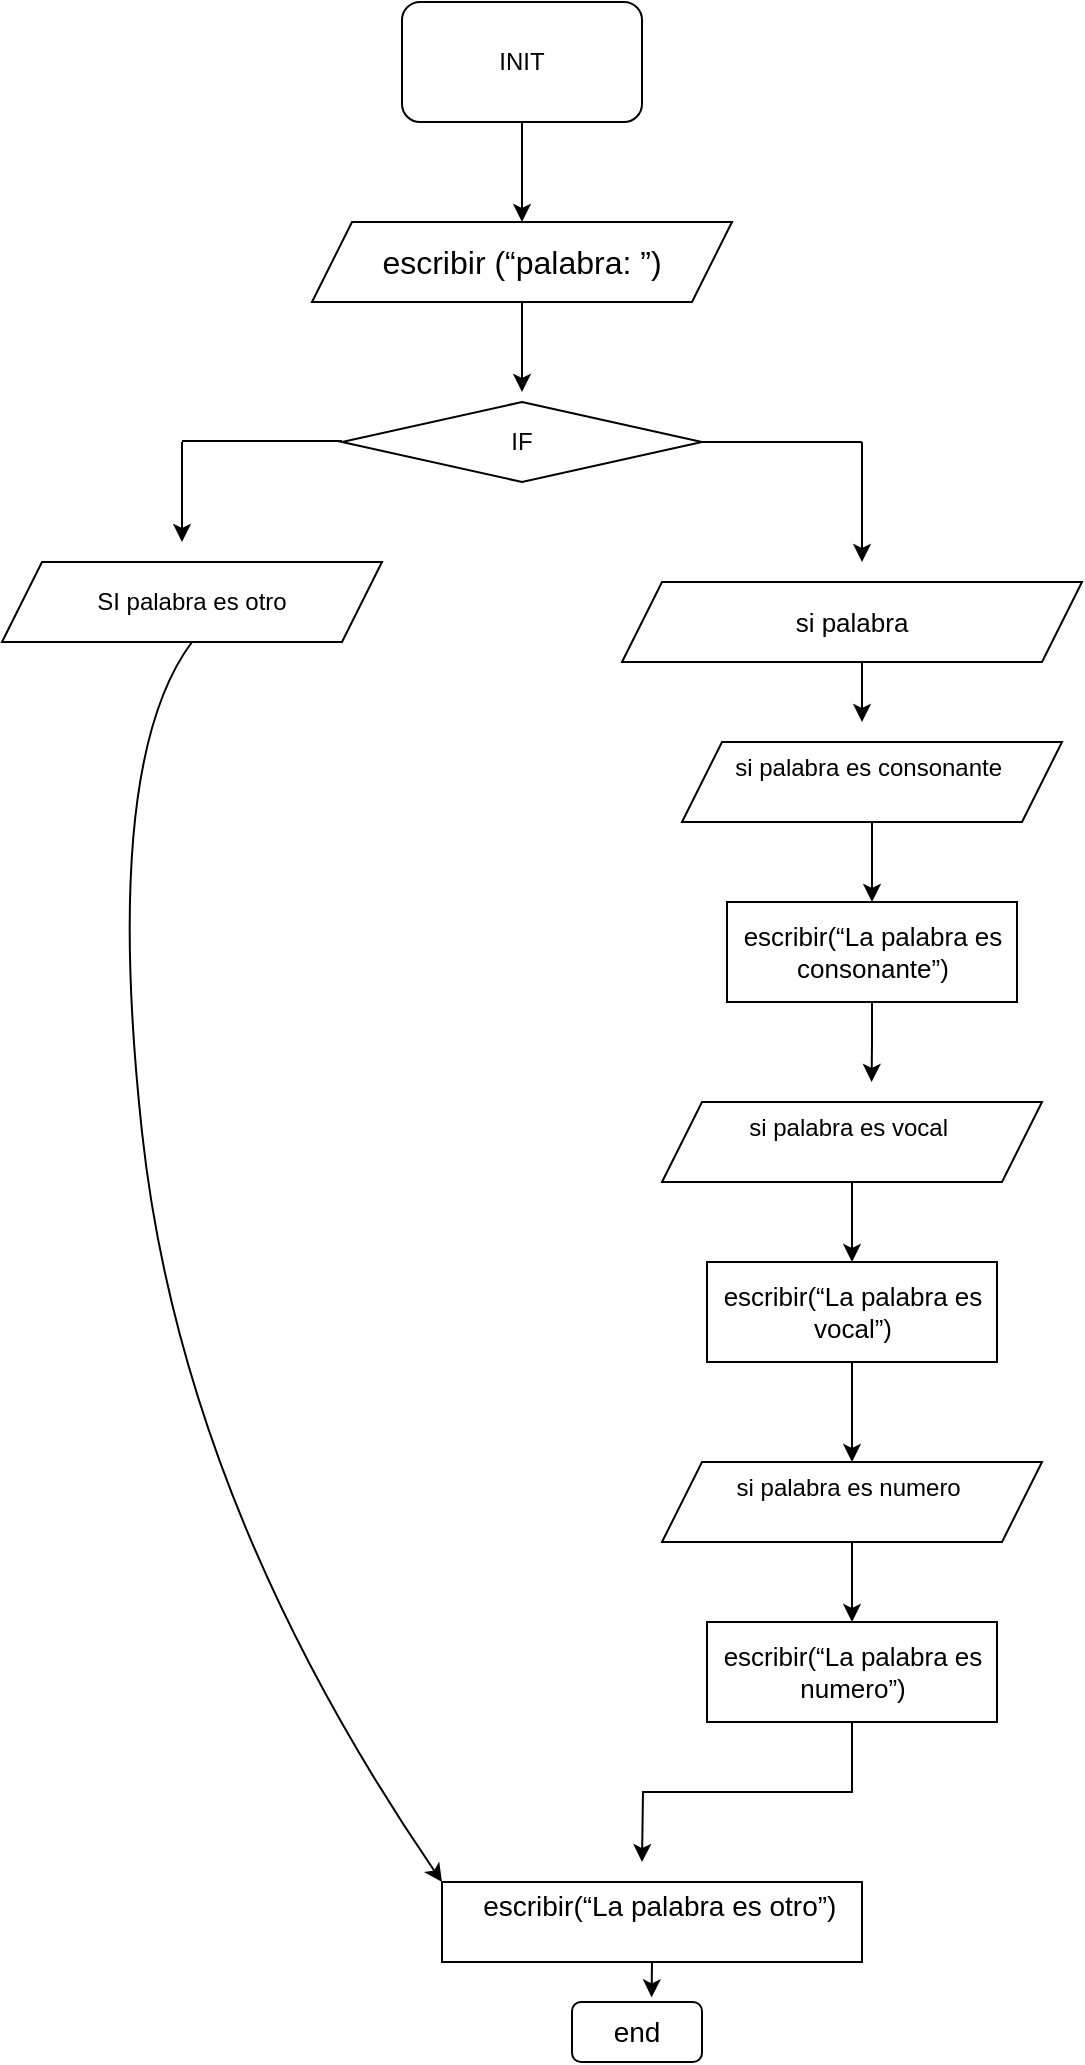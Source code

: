 <mxfile version="20.3.3" type="github">
  <diagram id="oRJFPwt8kXtktM3GLizD" name="Página-1">
    <mxGraphModel dx="1038" dy="588" grid="1" gridSize="10" guides="1" tooltips="1" connect="1" arrows="1" fold="1" page="1" pageScale="1" pageWidth="827" pageHeight="1169" math="0" shadow="0">
      <root>
        <mxCell id="0" />
        <mxCell id="1" parent="0" />
        <mxCell id="zQe8B2cF-vCqhjeNPfhg-1" value="INIT" style="rounded=1;whiteSpace=wrap;html=1;" parent="1" vertex="1">
          <mxGeometry x="340" y="70" width="120" height="60" as="geometry" />
        </mxCell>
        <mxCell id="zQe8B2cF-vCqhjeNPfhg-2" value="" style="endArrow=classic;html=1;rounded=0;exitX=0.5;exitY=1;exitDx=0;exitDy=0;" parent="1" source="zQe8B2cF-vCqhjeNPfhg-1" edge="1">
          <mxGeometry width="50" height="50" relative="1" as="geometry">
            <mxPoint x="389" y="210" as="sourcePoint" />
            <mxPoint x="400" y="180" as="targetPoint" />
          </mxGeometry>
        </mxCell>
        <mxCell id="zQe8B2cF-vCqhjeNPfhg-16" style="edgeStyle=orthogonalEdgeStyle;rounded=0;orthogonalLoop=1;jettySize=auto;html=1;exitX=0.5;exitY=1;exitDx=0;exitDy=0;entryX=0.5;entryY=0;entryDx=0;entryDy=0;" parent="1" source="zQe8B2cF-vCqhjeNPfhg-3" edge="1">
          <mxGeometry relative="1" as="geometry">
            <mxPoint x="400" y="265" as="targetPoint" />
          </mxGeometry>
        </mxCell>
        <mxCell id="zQe8B2cF-vCqhjeNPfhg-3" value="&lt;span id=&quot;docs-internal-guid-e8acc9ae-7fff-0325-3b27-8d807d6d3b02&quot;&gt;&lt;span style=&quot;font-size: 12pt; font-family: Arial; background-color: transparent; font-variant-numeric: normal; font-variant-east-asian: normal; vertical-align: baseline;&quot;&gt;escribir (“palabra: ”)&lt;/span&gt;&lt;/span&gt;" style="shape=parallelogram;perimeter=parallelogramPerimeter;whiteSpace=wrap;html=1;fixedSize=1;" parent="1" vertex="1">
          <mxGeometry x="295" y="180" width="210" height="40" as="geometry" />
        </mxCell>
        <mxCell id="zQe8B2cF-vCqhjeNPfhg-4" value="IF" style="rhombus;whiteSpace=wrap;html=1;" parent="1" vertex="1">
          <mxGeometry x="310" y="270" width="180" height="40" as="geometry" />
        </mxCell>
        <mxCell id="zQe8B2cF-vCqhjeNPfhg-5" value="" style="endArrow=none;html=1;rounded=0;entryX=1;entryY=0.5;entryDx=0;entryDy=0;" parent="1" target="zQe8B2cF-vCqhjeNPfhg-4" edge="1">
          <mxGeometry width="50" height="50" relative="1" as="geometry">
            <mxPoint x="570" y="290" as="sourcePoint" />
            <mxPoint x="470" y="250" as="targetPoint" />
          </mxGeometry>
        </mxCell>
        <mxCell id="zQe8B2cF-vCqhjeNPfhg-6" value="" style="endArrow=none;html=1;rounded=0;entryX=1;entryY=0.5;entryDx=0;entryDy=0;" parent="1" edge="1">
          <mxGeometry width="50" height="50" relative="1" as="geometry">
            <mxPoint x="310" y="289.5" as="sourcePoint" />
            <mxPoint x="230" y="289.5" as="targetPoint" />
          </mxGeometry>
        </mxCell>
        <mxCell id="zQe8B2cF-vCqhjeNPfhg-7" value="" style="endArrow=classic;html=1;rounded=0;" parent="1" edge="1">
          <mxGeometry width="50" height="50" relative="1" as="geometry">
            <mxPoint x="570" y="290" as="sourcePoint" />
            <mxPoint x="570" y="350" as="targetPoint" />
          </mxGeometry>
        </mxCell>
        <mxCell id="zQe8B2cF-vCqhjeNPfhg-21" style="edgeStyle=orthogonalEdgeStyle;rounded=0;orthogonalLoop=1;jettySize=auto;html=1;fontSize=12;" parent="1" source="zQe8B2cF-vCqhjeNPfhg-19" edge="1">
          <mxGeometry relative="1" as="geometry">
            <mxPoint x="575" y="520" as="targetPoint" />
          </mxGeometry>
        </mxCell>
        <mxCell id="zQe8B2cF-vCqhjeNPfhg-19" value="&lt;span style=&quot;font-size: 12px;&quot; id=&quot;docs-internal-guid-3b5fbdbf-7fff-03f5-85fc-6f288ebf0f15&quot;&gt;&lt;p style=&quot;line-height:1.2;margin-top:0pt;margin-bottom:0pt;&quot; dir=&quot;ltr&quot;&gt;&lt;span style=&quot;font-family: Arial; background-color: transparent; font-variant-numeric: normal; font-variant-east-asian: normal; vertical-align: baseline;&quot;&gt;si palabra es consonante&amp;nbsp;&lt;/span&gt;&lt;/p&gt;&lt;div&gt;&lt;span style=&quot;font-family: Arial; background-color: transparent; font-variant-numeric: normal; font-variant-east-asian: normal; vertical-align: baseline;&quot;&gt;&lt;br&gt;&lt;/span&gt;&lt;/div&gt;&lt;/span&gt;" style="shape=parallelogram;perimeter=parallelogramPerimeter;whiteSpace=wrap;html=1;fixedSize=1;fontSize=11;" parent="1" vertex="1">
          <mxGeometry x="480" y="440" width="190" height="40" as="geometry" />
        </mxCell>
        <mxCell id="zQe8B2cF-vCqhjeNPfhg-77" style="edgeStyle=orthogonalEdgeStyle;rounded=0;orthogonalLoop=1;jettySize=auto;html=1;exitX=0.5;exitY=1;exitDx=0;exitDy=0;fontSize=13;" parent="1" source="zQe8B2cF-vCqhjeNPfhg-20" edge="1">
          <mxGeometry relative="1" as="geometry">
            <mxPoint x="574.81" y="610" as="targetPoint" />
          </mxGeometry>
        </mxCell>
        <mxCell id="zQe8B2cF-vCqhjeNPfhg-20" value="&lt;span id=&quot;docs-internal-guid-eba7c26c-7fff-d30b-3eae-3051ea7ec871&quot;&gt;&lt;span style=&quot;font-family: Arial; background-color: transparent; font-variant-numeric: normal; font-variant-east-asian: normal; vertical-align: baseline;&quot;&gt;&lt;font style=&quot;font-size: 13px;&quot;&gt;escribir(“La palabra es consonante”)&lt;/font&gt;&lt;/span&gt;&lt;/span&gt;" style="rounded=0;whiteSpace=wrap;html=1;fontSize=12;" parent="1" vertex="1">
          <mxGeometry x="502.5" y="520" width="145" height="50" as="geometry" />
        </mxCell>
        <mxCell id="zQe8B2cF-vCqhjeNPfhg-50" value="&lt;span style=&quot;font-size: 12px;&quot; id=&quot;docs-internal-guid-3b5fbdbf-7fff-03f5-85fc-6f288ebf0f15&quot;&gt;&lt;p style=&quot;line-height:1.2;margin-top:0pt;margin-bottom:0pt;&quot; dir=&quot;ltr&quot;&gt;SI palabra es otro&lt;/p&gt;&lt;/span&gt;" style="shape=parallelogram;perimeter=parallelogramPerimeter;whiteSpace=wrap;html=1;fixedSize=1;fontSize=11;" parent="1" vertex="1">
          <mxGeometry x="140" y="350" width="190" height="40" as="geometry" />
        </mxCell>
        <mxCell id="zQe8B2cF-vCqhjeNPfhg-52" value="" style="endArrow=classic;html=1;rounded=0;fontSize=13;" parent="1" edge="1">
          <mxGeometry width="50" height="50" relative="1" as="geometry">
            <mxPoint x="230" y="290" as="sourcePoint" />
            <mxPoint x="230" y="340" as="targetPoint" />
          </mxGeometry>
        </mxCell>
        <mxCell id="zQe8B2cF-vCqhjeNPfhg-65" style="edgeStyle=orthogonalEdgeStyle;rounded=0;orthogonalLoop=1;jettySize=auto;html=1;fontSize=12;" parent="1" source="zQe8B2cF-vCqhjeNPfhg-66" edge="1">
          <mxGeometry relative="1" as="geometry">
            <mxPoint x="565" y="700" as="targetPoint" />
          </mxGeometry>
        </mxCell>
        <mxCell id="zQe8B2cF-vCqhjeNPfhg-66" value="&lt;span style=&quot;font-size: 12px;&quot; id=&quot;docs-internal-guid-3b5fbdbf-7fff-03f5-85fc-6f288ebf0f15&quot;&gt;&lt;p style=&quot;line-height:1.2;margin-top:0pt;margin-bottom:0pt;&quot; dir=&quot;ltr&quot;&gt;&lt;span style=&quot;font-family: Arial; background-color: transparent; font-variant-numeric: normal; font-variant-east-asian: normal; vertical-align: baseline;&quot;&gt;si palabra es vocal&amp;nbsp;&lt;/span&gt;&lt;/p&gt;&lt;div&gt;&lt;span style=&quot;font-family: Arial; background-color: transparent; font-variant-numeric: normal; font-variant-east-asian: normal; vertical-align: baseline;&quot;&gt;&lt;br&gt;&lt;/span&gt;&lt;/div&gt;&lt;/span&gt;" style="shape=parallelogram;perimeter=parallelogramPerimeter;whiteSpace=wrap;html=1;fixedSize=1;fontSize=11;" parent="1" vertex="1">
          <mxGeometry x="470" y="620" width="190" height="40" as="geometry" />
        </mxCell>
        <mxCell id="zQe8B2cF-vCqhjeNPfhg-75" style="edgeStyle=orthogonalEdgeStyle;rounded=0;orthogonalLoop=1;jettySize=auto;html=1;exitX=0.5;exitY=1;exitDx=0;exitDy=0;entryX=0.5;entryY=0;entryDx=0;entryDy=0;fontSize=13;" parent="1" source="zQe8B2cF-vCqhjeNPfhg-67" target="zQe8B2cF-vCqhjeNPfhg-69" edge="1">
          <mxGeometry relative="1" as="geometry" />
        </mxCell>
        <mxCell id="zQe8B2cF-vCqhjeNPfhg-67" value="&lt;span id=&quot;docs-internal-guid-eba7c26c-7fff-d30b-3eae-3051ea7ec871&quot;&gt;&lt;span style=&quot;font-family: Arial; background-color: transparent; font-variant-numeric: normal; font-variant-east-asian: normal; vertical-align: baseline;&quot;&gt;&lt;font style=&quot;font-size: 13px;&quot;&gt;escribir(“La palabra es vocal”)&lt;/font&gt;&lt;/span&gt;&lt;/span&gt;" style="rounded=0;whiteSpace=wrap;html=1;fontSize=12;" parent="1" vertex="1">
          <mxGeometry x="492.5" y="700" width="145" height="50" as="geometry" />
        </mxCell>
        <mxCell id="zQe8B2cF-vCqhjeNPfhg-68" style="edgeStyle=orthogonalEdgeStyle;rounded=0;orthogonalLoop=1;jettySize=auto;html=1;fontSize=12;" parent="1" source="zQe8B2cF-vCqhjeNPfhg-69" edge="1">
          <mxGeometry relative="1" as="geometry">
            <mxPoint x="565" y="880" as="targetPoint" />
          </mxGeometry>
        </mxCell>
        <mxCell id="zQe8B2cF-vCqhjeNPfhg-69" value="&lt;span style=&quot;font-size: 12px;&quot; id=&quot;docs-internal-guid-3b5fbdbf-7fff-03f5-85fc-6f288ebf0f15&quot;&gt;&lt;p style=&quot;line-height:1.2;margin-top:0pt;margin-bottom:0pt;&quot; dir=&quot;ltr&quot;&gt;&lt;span style=&quot;font-family: Arial; background-color: transparent; font-variant-numeric: normal; font-variant-east-asian: normal; vertical-align: baseline;&quot;&gt;si palabra es numero&amp;nbsp;&lt;/span&gt;&lt;/p&gt;&lt;div&gt;&lt;span style=&quot;font-family: Arial; background-color: transparent; font-variant-numeric: normal; font-variant-east-asian: normal; vertical-align: baseline;&quot;&gt;&lt;br&gt;&lt;/span&gt;&lt;/div&gt;&lt;/span&gt;" style="shape=parallelogram;perimeter=parallelogramPerimeter;whiteSpace=wrap;html=1;fixedSize=1;fontSize=11;" parent="1" vertex="1">
          <mxGeometry x="470" y="800" width="190" height="40" as="geometry" />
        </mxCell>
        <mxCell id="zQe8B2cF-vCqhjeNPfhg-78" style="edgeStyle=orthogonalEdgeStyle;rounded=0;orthogonalLoop=1;jettySize=auto;html=1;exitX=0.5;exitY=1;exitDx=0;exitDy=0;fontSize=13;" parent="1" source="zQe8B2cF-vCqhjeNPfhg-70" edge="1">
          <mxGeometry relative="1" as="geometry">
            <mxPoint x="460" y="1000" as="targetPoint" />
          </mxGeometry>
        </mxCell>
        <mxCell id="zQe8B2cF-vCqhjeNPfhg-70" value="&lt;span id=&quot;docs-internal-guid-eba7c26c-7fff-d30b-3eae-3051ea7ec871&quot;&gt;&lt;span style=&quot;font-family: Arial; background-color: transparent; font-variant-numeric: normal; font-variant-east-asian: normal; vertical-align: baseline;&quot;&gt;&lt;font style=&quot;font-size: 13px;&quot;&gt;escribir(“La palabra es numero”)&lt;/font&gt;&lt;/span&gt;&lt;/span&gt;" style="rounded=0;whiteSpace=wrap;html=1;fontSize=12;" parent="1" vertex="1">
          <mxGeometry x="492.5" y="880" width="145" height="50" as="geometry" />
        </mxCell>
        <mxCell id="zQe8B2cF-vCqhjeNPfhg-74" style="edgeStyle=orthogonalEdgeStyle;rounded=0;orthogonalLoop=1;jettySize=auto;html=1;exitX=0.5;exitY=1;exitDx=0;exitDy=0;fontSize=13;" parent="1" source="zQe8B2cF-vCqhjeNPfhg-72" edge="1">
          <mxGeometry relative="1" as="geometry">
            <mxPoint x="570" y="430" as="targetPoint" />
          </mxGeometry>
        </mxCell>
        <mxCell id="zQe8B2cF-vCqhjeNPfhg-72" value="si palabra" style="shape=parallelogram;perimeter=parallelogramPerimeter;whiteSpace=wrap;html=1;fixedSize=1;fontSize=13;" parent="1" vertex="1">
          <mxGeometry x="450" y="360" width="230" height="40" as="geometry" />
        </mxCell>
        <mxCell id="zQe8B2cF-vCqhjeNPfhg-83" style="edgeStyle=orthogonalEdgeStyle;rounded=0;orthogonalLoop=1;jettySize=auto;html=1;exitX=0.5;exitY=1;exitDx=0;exitDy=0;entryX=0.612;entryY=-0.077;entryDx=0;entryDy=0;entryPerimeter=0;fontSize=14;" parent="1" source="zQe8B2cF-vCqhjeNPfhg-79" target="zQe8B2cF-vCqhjeNPfhg-81" edge="1">
          <mxGeometry relative="1" as="geometry" />
        </mxCell>
        <mxCell id="zQe8B2cF-vCqhjeNPfhg-79" value="&lt;span style=&quot;font-size: 14px;&quot; id=&quot;docs-internal-guid-086677df-7fff-83ae-5707-f926cbedaff7&quot;&gt;&lt;p style=&quot;line-height:1.2;margin-top:0pt;margin-bottom:0pt;&quot; dir=&quot;ltr&quot;&gt;&lt;span style=&quot;font-family: Arial; background-color: transparent; font-variant-numeric: normal; font-variant-east-asian: normal; vertical-align: baseline;&quot;&gt;&amp;nbsp;&amp;nbsp;escribir(“La palabra es otro”)&lt;/span&gt;&lt;/p&gt;&lt;div&gt;&lt;span style=&quot;font-family: Arial; background-color: transparent; font-variant-numeric: normal; font-variant-east-asian: normal; vertical-align: baseline;&quot;&gt;&lt;br&gt;&lt;/span&gt;&lt;/div&gt;&lt;/span&gt;" style="rounded=0;whiteSpace=wrap;html=1;fontSize=13;" parent="1" vertex="1">
          <mxGeometry x="360" y="1010" width="210" height="40" as="geometry" />
        </mxCell>
        <mxCell id="zQe8B2cF-vCqhjeNPfhg-80" value="" style="curved=1;endArrow=classic;html=1;rounded=0;fontSize=14;exitX=0.5;exitY=1;exitDx=0;exitDy=0;entryX=0;entryY=0;entryDx=0;entryDy=0;" parent="1" source="zQe8B2cF-vCqhjeNPfhg-50" target="zQe8B2cF-vCqhjeNPfhg-79" edge="1">
          <mxGeometry width="50" height="50" relative="1" as="geometry">
            <mxPoint x="240" y="530" as="sourcePoint" />
            <mxPoint x="320" y="850" as="targetPoint" />
            <Array as="points">
              <mxPoint x="190" y="450" />
              <mxPoint x="230" y="820" />
            </Array>
          </mxGeometry>
        </mxCell>
        <mxCell id="zQe8B2cF-vCqhjeNPfhg-81" value="end" style="rounded=1;whiteSpace=wrap;html=1;fontSize=14;" parent="1" vertex="1">
          <mxGeometry x="425" y="1070" width="65" height="30" as="geometry" />
        </mxCell>
      </root>
    </mxGraphModel>
  </diagram>
</mxfile>
